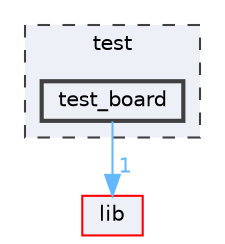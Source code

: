 digraph "test/test_board"
{
 // LATEX_PDF_SIZE
  bgcolor="transparent";
  edge [fontname=Helvetica,fontsize=10,labelfontname=Helvetica,labelfontsize=10];
  node [fontname=Helvetica,fontsize=10,shape=box,height=0.2,width=0.4];
  compound=true
  subgraph clusterdir_13e138d54eb8818da29c3992edef070a {
    graph [ bgcolor="#edf0f7", pencolor="grey25", label="test", fontname=Helvetica,fontsize=10 style="filled,dashed", URL="dir_13e138d54eb8818da29c3992edef070a.xhtml",tooltip=""]
  dir_9eaf3eebb2504d78d41a844432b64d15 [label="test_board", fillcolor="#edf0f7", color="grey25", style="filled,bold", URL="dir_9eaf3eebb2504d78d41a844432b64d15.xhtml",tooltip=""];
  }
  dir_97aefd0d527b934f1d99a682da8fe6a9 [label="lib", fillcolor="#edf0f7", color="red", style="filled", URL="dir_97aefd0d527b934f1d99a682da8fe6a9.xhtml",tooltip=""];
  dir_9eaf3eebb2504d78d41a844432b64d15->dir_97aefd0d527b934f1d99a682da8fe6a9 [headlabel="1", labeldistance=1.5 headhref="dir_000015_000008.xhtml" href="dir_000015_000008.xhtml" color="steelblue1" fontcolor="steelblue1"];
}
